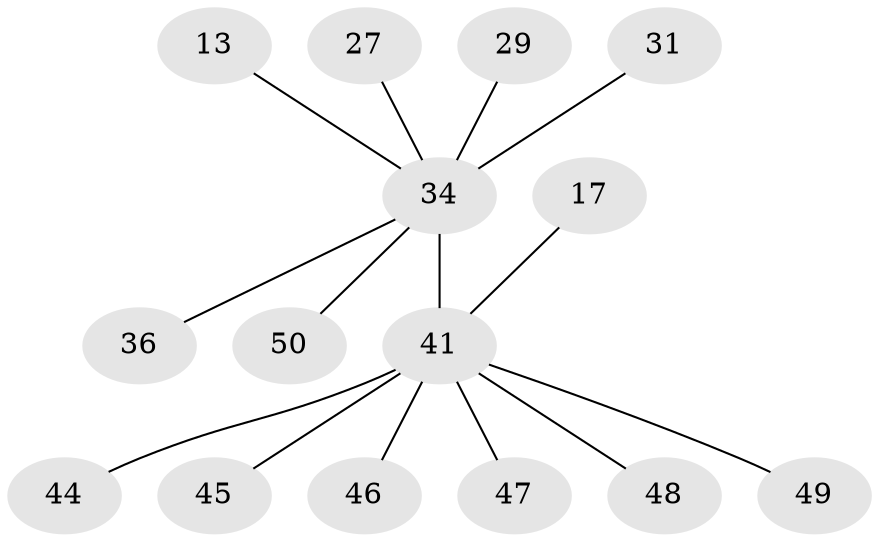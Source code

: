 // original degree distribution, {4: 0.06, 6: 0.02, 10: 0.04, 7: 0.02, 3: 0.12, 8: 0.02, 1: 0.58, 2: 0.14}
// Generated by graph-tools (version 1.1) at 2025/57/03/04/25 21:57:17]
// undirected, 15 vertices, 14 edges
graph export_dot {
graph [start="1"]
  node [color=gray90,style=filled];
  13;
  17;
  27;
  29;
  31;
  34 [super="+5+6+8+12"];
  36 [super="+26"];
  41 [super="+16+4+10+7+11+15+21+22+23+24+28+35+37+38+39+40"];
  44 [super="+30"];
  45;
  46;
  47;
  48 [super="+43"];
  49;
  50;
  13 -- 34;
  17 -- 41 [weight=2];
  27 -- 34;
  29 -- 34;
  31 -- 34;
  34 -- 50;
  34 -- 41 [weight=8];
  34 -- 36;
  41 -- 49;
  41 -- 46;
  41 -- 44;
  41 -- 45;
  41 -- 47;
  41 -- 48;
}
